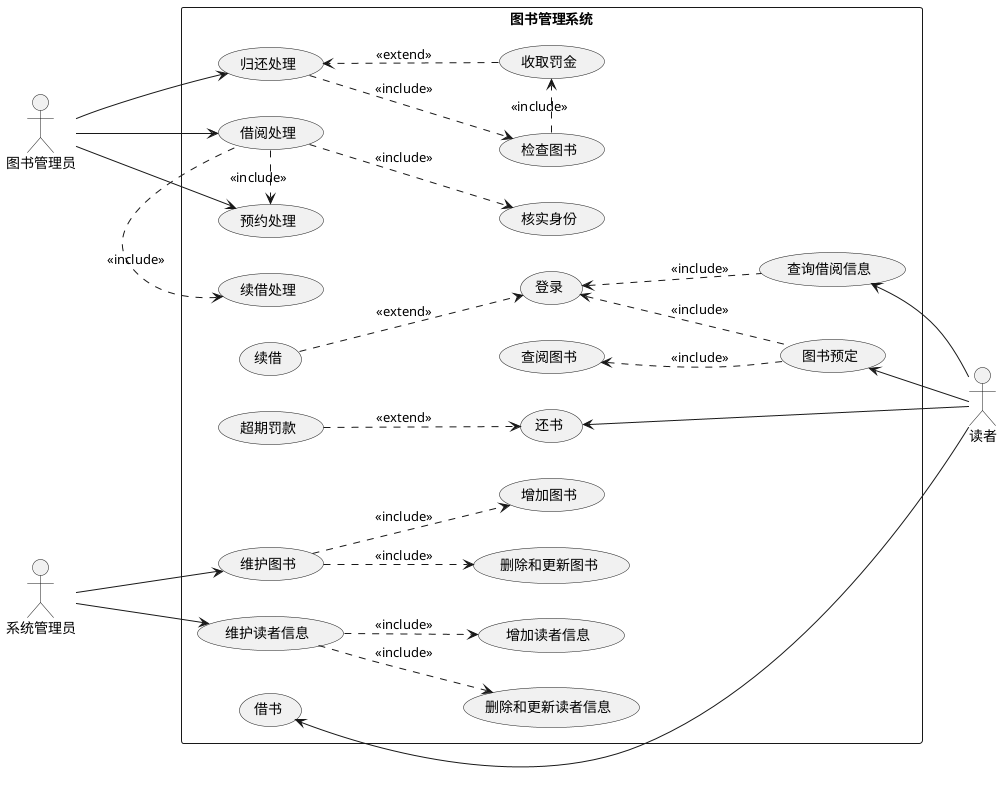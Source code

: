 @startuml
:图书管理员:as Lib
:读者:as Bor
:系统管理员:as Adm
left to right direction
rectangle 图书管理系统{
Lib -> (归还处理)
(归还处理)..>(检查图书):<<include>>
(检查图书).>(收取罚金):<<include>>
(收取罚金).>(归还处理):<< extend >>
Lib -> (借阅处理)
(续借处理)<.(借阅处理):<<include>>
(借阅处理)..>(核实身份):<<include>>
Lib --> (预约处理)
(借阅处理).>(预约处理):<<include>>
(借书)<-Bor
(还书)<-Bor
(超期罚款)..>(还书):<<extend>>
(图书预定)<--Bor
(查阅图书)<..(图书预定):<<include>>
(登录)<..(图书预定):<<include>>
(续借)..>(登录):<<extend>>
(查询借阅信息)<-Bor
(登录)<..(查询借阅信息):<<include>>

Adm --> (维护读者信息)
(维护读者信息)..>(增加读者信息):<<include>>
(维护读者信息)..>(删除和更新读者信息):<<include>>
Adm --> (维护图书)
(维护图书)..>(增加图书):<<include>>
(维护图书)..>(删除和更新图书):<<include>>
}
@enduml